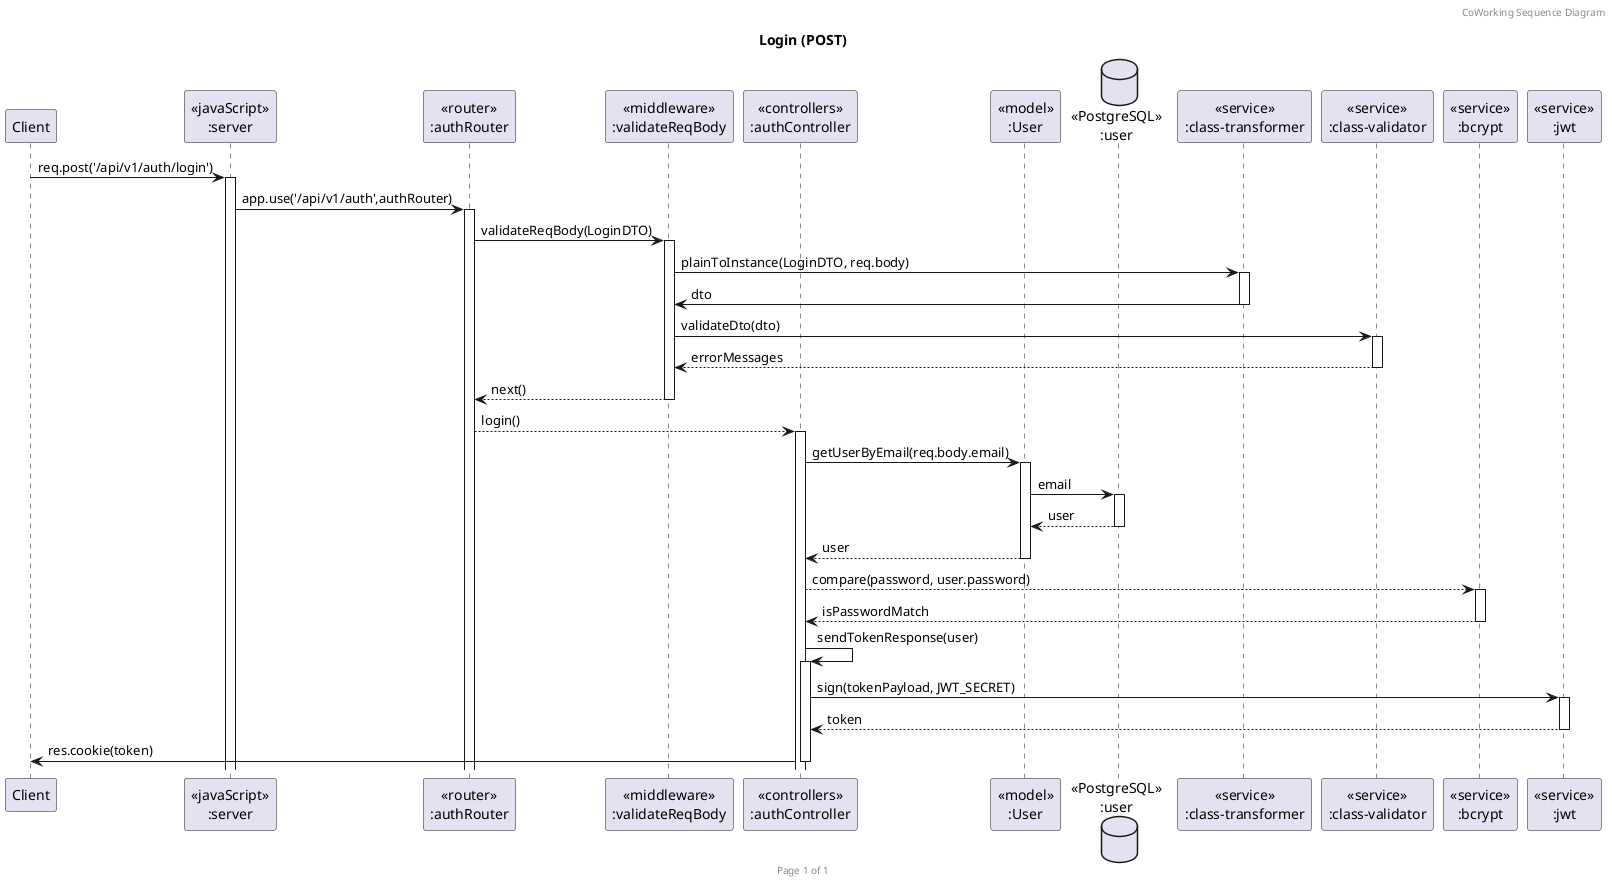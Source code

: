 @startuml Login (POST)

header CoWorking Sequence Diagram
footer Page %page% of %lastpage%
title "Login (POST)"

participant "Client" as client
participant "<<javaScript>>\n:server" as server
participant "<<router>>\n:authRouter" as authRouter
participant "<<middleware>>\n:validateReqBody" as middleware
participant "<<controllers>>\n:authController" as authController
participant "<<model>>\n:User" as userModel
database "<<PostgreSQL>>\n:user" as userDatabase
participant "<<service>>\n:class-transformer" as classTransformer
participant "<<service>>\n:class-validator" as classValidator
participant "<<service>>\n:bcrypt" as bcrypt
participant "<<service>>\n:jwt" as jwt


client->server ++:req.post('/api/v1/auth/login')
server->authRouter ++:app.use('/api/v1/auth',authRouter)

authRouter -> middleware ++: validateReqBody(LoginDTO)
middleware -> classTransformer ++: plainToInstance(LoginDTO, req.body)
classTransformer -> middleware --: dto
middleware -> classValidator ++: validateDto(dto)
classValidator --> middleware --: errorMessages
middleware --> authRouter --: next()

authRouter --> authController ++: login()
authController->userModel ++:getUserByEmail(req.body.email)
userModel ->userDatabase ++: email
userDatabase --> userModel --: user
userModel --> authController --: user

authController --> bcrypt ++: compare(password, user.password)
bcrypt --> authController --: isPasswordMatch
authController -> authController ++: sendTokenResponse(user)
authController -> jwt ++: sign(tokenPayload, JWT_SECRET)
jwt --> authController --: token
authController -> client --: res.cookie(token) 



@enduml